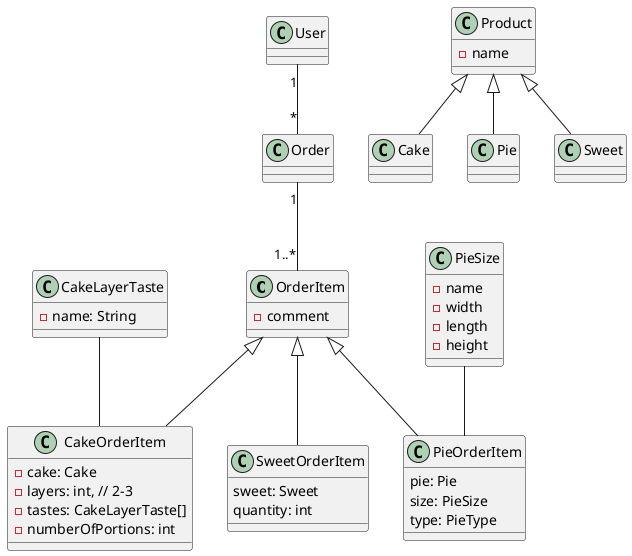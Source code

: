 @startuml
'Class11 <|.. Class12
'Class13 --> Class14
'Class15 ..> Class16
'Class17 ..|> Class18
'Class19 <--* Class20

OrderItem <|-- CakeOrderItem
OrderItem <|-- PieOrderItem
OrderItem <|-- SweetOrderItem

class OrderItem {
- comment
}

class CakeLayerTaste {
- name: String
}

class CakeOrderItem {
- cake: Cake
- layers: int, // 2-3
- tastes: CakeLayerTaste[]
- numberOfPortions: int
}

CakeLayerTaste -- CakeOrderItem

class PieSize {
-name
-width
-length
-height
}

class PieOrderItem {
pie: Pie
size: PieSize
type: PieType
}

PieSize -- PieOrderItem

class SweetOrderItem {
sweet: Sweet
quantity: int
}

class Product {
- name
}

Product <|-- Cake
Product <|-- Pie
Product <|-- Sweet

'Cake -- CakeOrderItem
'Pie -- PieOrderItem
'Sweet -- SweetOrderItem

class Sweet {}
class Pie {}
class Cake {}


User "1" -- "*" Order
Order "1" -- "1..*" OrderItem

'OrderItem "1" -- "1" Product




@enduml